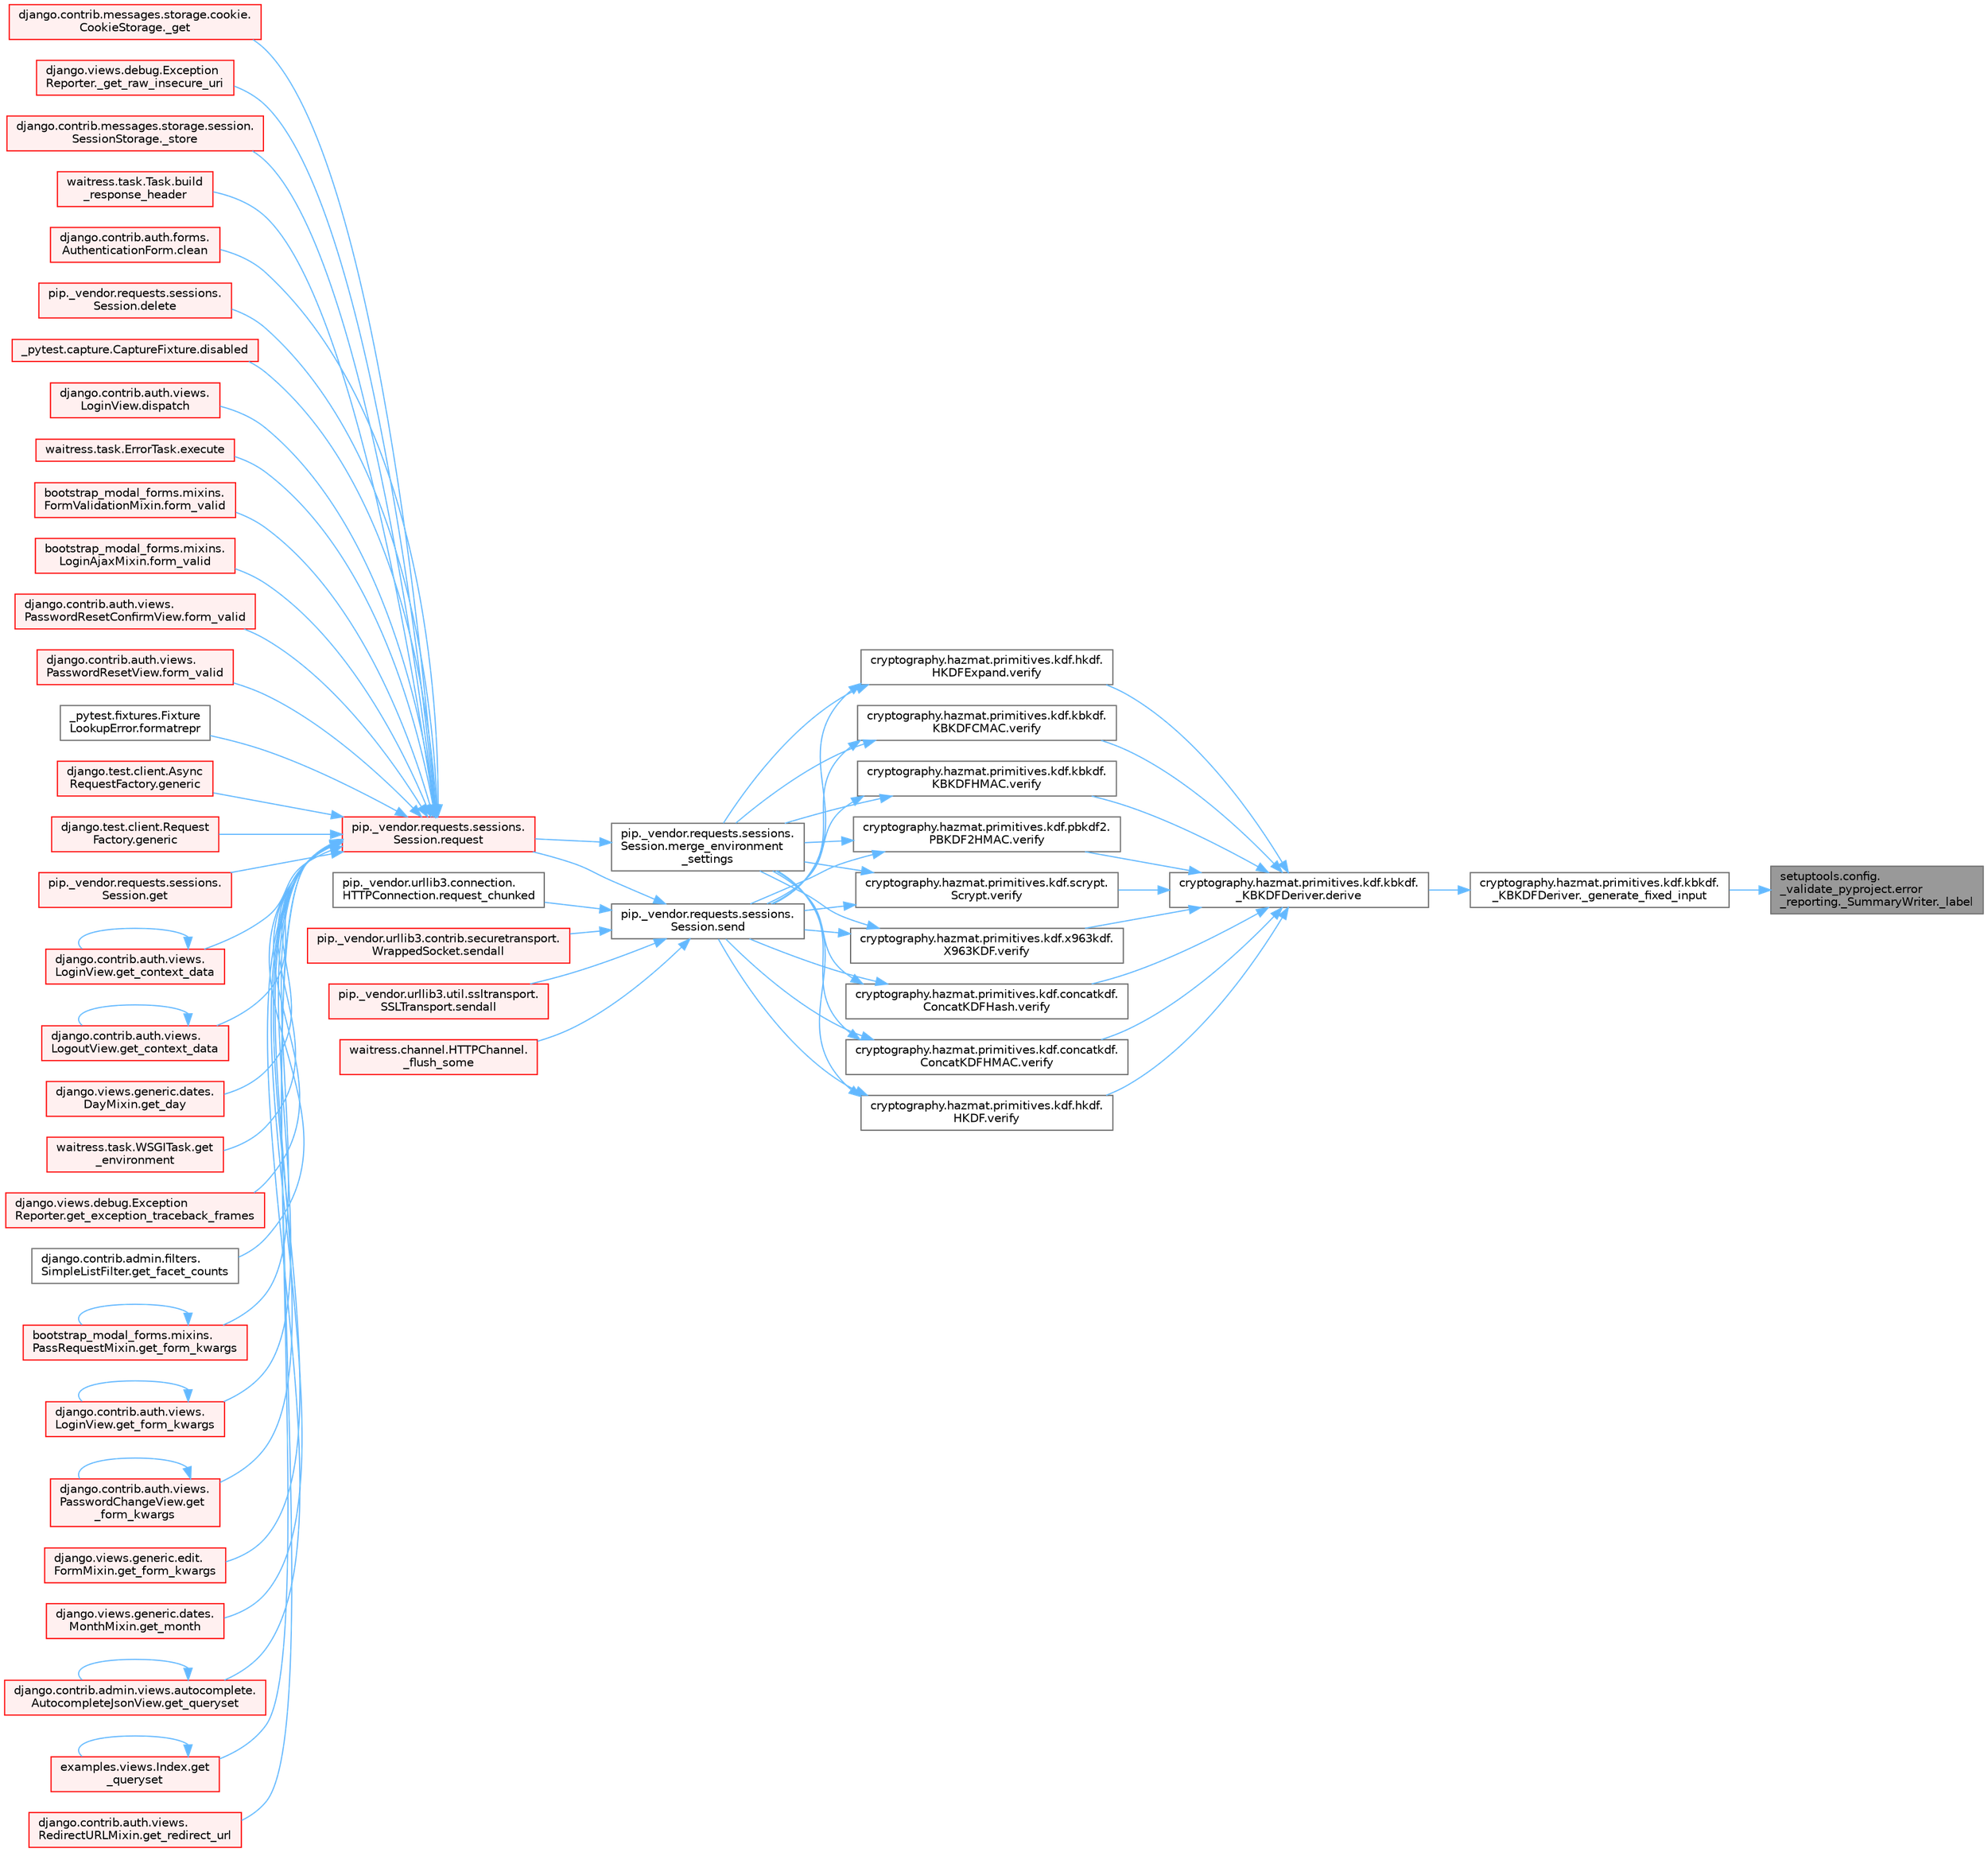 digraph "setuptools.config._validate_pyproject.error_reporting._SummaryWriter._label"
{
 // LATEX_PDF_SIZE
  bgcolor="transparent";
  edge [fontname=Helvetica,fontsize=10,labelfontname=Helvetica,labelfontsize=10];
  node [fontname=Helvetica,fontsize=10,shape=box,height=0.2,width=0.4];
  rankdir="RL";
  Node1 [id="Node000001",label="setuptools.config.\l_validate_pyproject.error\l_reporting._SummaryWriter._label",height=0.2,width=0.4,color="gray40", fillcolor="grey60", style="filled", fontcolor="black",tooltip=" "];
  Node1 -> Node2 [id="edge1_Node000001_Node000002",dir="back",color="steelblue1",style="solid",tooltip=" "];
  Node2 [id="Node000002",label="cryptography.hazmat.primitives.kdf.kbkdf.\l_KBKDFDeriver._generate_fixed_input",height=0.2,width=0.4,color="grey40", fillcolor="white", style="filled",URL="$classcryptography_1_1hazmat_1_1primitives_1_1kdf_1_1kbkdf_1_1___k_b_k_d_f_deriver.html#ae29dbef94394d2d3989c6a58e3390a30",tooltip=" "];
  Node2 -> Node3 [id="edge2_Node000002_Node000003",dir="back",color="steelblue1",style="solid",tooltip=" "];
  Node3 [id="Node000003",label="cryptography.hazmat.primitives.kdf.kbkdf.\l_KBKDFDeriver.derive",height=0.2,width=0.4,color="grey40", fillcolor="white", style="filled",URL="$classcryptography_1_1hazmat_1_1primitives_1_1kdf_1_1kbkdf_1_1___k_b_k_d_f_deriver.html#a44ae0bc2dd2e2a18aff4870c69dfcf14",tooltip=" "];
  Node3 -> Node4 [id="edge3_Node000003_Node000004",dir="back",color="steelblue1",style="solid",tooltip=" "];
  Node4 [id="Node000004",label="cryptography.hazmat.primitives.kdf.concatkdf.\lConcatKDFHash.verify",height=0.2,width=0.4,color="grey40", fillcolor="white", style="filled",URL="$classcryptography_1_1hazmat_1_1primitives_1_1kdf_1_1concatkdf_1_1_concat_k_d_f_hash.html#a872e664133e0cc33672c6fa5929f0bf8",tooltip=" "];
  Node4 -> Node5 [id="edge4_Node000004_Node000005",dir="back",color="steelblue1",style="solid",tooltip=" "];
  Node5 [id="Node000005",label="pip._vendor.requests.sessions.\lSession.merge_environment\l_settings",height=0.2,width=0.4,color="grey40", fillcolor="white", style="filled",URL="$classpip_1_1__vendor_1_1requests_1_1sessions_1_1_session.html#a1bbc07ae0fd8434a0ae651e3eb482be0",tooltip=" "];
  Node5 -> Node6 [id="edge5_Node000005_Node000006",dir="back",color="steelblue1",style="solid",tooltip=" "];
  Node6 [id="Node000006",label="pip._vendor.requests.sessions.\lSession.request",height=0.2,width=0.4,color="red", fillcolor="#FFF0F0", style="filled",URL="$classpip_1_1__vendor_1_1requests_1_1sessions_1_1_session.html#a3dddfa16e93faa1a1a553936d913482b",tooltip=" "];
  Node6 -> Node7 [id="edge6_Node000006_Node000007",dir="back",color="steelblue1",style="solid",tooltip=" "];
  Node7 [id="Node000007",label="django.contrib.messages.storage.cookie.\lCookieStorage._get",height=0.2,width=0.4,color="red", fillcolor="#FFF0F0", style="filled",URL="$classdjango_1_1contrib_1_1messages_1_1storage_1_1cookie_1_1_cookie_storage.html#a39d084f6072109675c9ef06c047174e8",tooltip=" "];
  Node6 -> Node127 [id="edge7_Node000006_Node000127",dir="back",color="steelblue1",style="solid",tooltip=" "];
  Node127 [id="Node000127",label="django.views.debug.Exception\lReporter._get_raw_insecure_uri",height=0.2,width=0.4,color="red", fillcolor="#FFF0F0", style="filled",URL="$classdjango_1_1views_1_1debug_1_1_exception_reporter.html#a7a7120cc6b92c3e1a0b855e351c30f42",tooltip=" "];
  Node6 -> Node131 [id="edge8_Node000006_Node000131",dir="back",color="steelblue1",style="solid",tooltip=" "];
  Node131 [id="Node000131",label="django.contrib.messages.storage.session.\lSessionStorage._store",height=0.2,width=0.4,color="red", fillcolor="#FFF0F0", style="filled",URL="$classdjango_1_1contrib_1_1messages_1_1storage_1_1session_1_1_session_storage.html#a371ed03facbc7ae28602ede4c99950d0",tooltip=" "];
  Node6 -> Node2450 [id="edge9_Node000006_Node002450",dir="back",color="steelblue1",style="solid",tooltip=" "];
  Node2450 [id="Node002450",label="waitress.task.Task.build\l_response_header",height=0.2,width=0.4,color="red", fillcolor="#FFF0F0", style="filled",URL="$classwaitress_1_1task_1_1_task.html#a4f20433be6bea4c797bfeb62408b997e",tooltip=" "];
  Node6 -> Node3063 [id="edge10_Node000006_Node003063",dir="back",color="steelblue1",style="solid",tooltip=" "];
  Node3063 [id="Node003063",label="django.contrib.auth.forms.\lAuthenticationForm.clean",height=0.2,width=0.4,color="red", fillcolor="#FFF0F0", style="filled",URL="$classdjango_1_1contrib_1_1auth_1_1forms_1_1_authentication_form.html#a92d28be6696caa8d1b7068eefe81793a",tooltip=" "];
  Node6 -> Node3064 [id="edge11_Node000006_Node003064",dir="back",color="steelblue1",style="solid",tooltip=" "];
  Node3064 [id="Node003064",label="pip._vendor.requests.sessions.\lSession.delete",height=0.2,width=0.4,color="red", fillcolor="#FFF0F0", style="filled",URL="$classpip_1_1__vendor_1_1requests_1_1sessions_1_1_session.html#abb6cd6b39dde48648dc875227e2e258e",tooltip=" "];
  Node6 -> Node3065 [id="edge12_Node000006_Node003065",dir="back",color="steelblue1",style="solid",tooltip=" "];
  Node3065 [id="Node003065",label="_pytest.capture.CaptureFixture.disabled",height=0.2,width=0.4,color="red", fillcolor="#FFF0F0", style="filled",URL="$class__pytest_1_1capture_1_1_capture_fixture.html#a3dda4f7495bd8fb93f4bd7dad2855d7f",tooltip=" "];
  Node6 -> Node2216 [id="edge13_Node000006_Node002216",dir="back",color="steelblue1",style="solid",tooltip=" "];
  Node2216 [id="Node002216",label="django.contrib.auth.views.\lLoginView.dispatch",height=0.2,width=0.4,color="red", fillcolor="#FFF0F0", style="filled",URL="$classdjango_1_1contrib_1_1auth_1_1views_1_1_login_view.html#a69a0b11a6598453586c755b32dfc02c3",tooltip=" "];
  Node6 -> Node3070 [id="edge14_Node000006_Node003070",dir="back",color="steelblue1",style="solid",tooltip=" "];
  Node3070 [id="Node003070",label="waitress.task.ErrorTask.execute",height=0.2,width=0.4,color="red", fillcolor="#FFF0F0", style="filled",URL="$classwaitress_1_1task_1_1_error_task.html#ad5c6d14c13ba3d33e82b1b138e634bb0",tooltip=" "];
  Node6 -> Node3071 [id="edge15_Node000006_Node003071",dir="back",color="steelblue1",style="solid",tooltip=" "];
  Node3071 [id="Node003071",label="bootstrap_modal_forms.mixins.\lFormValidationMixin.form_valid",height=0.2,width=0.4,color="red", fillcolor="#FFF0F0", style="filled",URL="$classbootstrap__modal__forms_1_1mixins_1_1_form_validation_mixin.html#a415bfd631a922d1368281b015e04ba4c",tooltip=" "];
  Node6 -> Node3072 [id="edge16_Node000006_Node003072",dir="back",color="steelblue1",style="solid",tooltip=" "];
  Node3072 [id="Node003072",label="bootstrap_modal_forms.mixins.\lLoginAjaxMixin.form_valid",height=0.2,width=0.4,color="red", fillcolor="#FFF0F0", style="filled",URL="$classbootstrap__modal__forms_1_1mixins_1_1_login_ajax_mixin.html#a1cba170b69b7fd25ca43d399c808725e",tooltip=" "];
  Node6 -> Node3073 [id="edge17_Node000006_Node003073",dir="back",color="steelblue1",style="solid",tooltip=" "];
  Node3073 [id="Node003073",label="django.contrib.auth.views.\lPasswordResetConfirmView.form_valid",height=0.2,width=0.4,color="red", fillcolor="#FFF0F0", style="filled",URL="$classdjango_1_1contrib_1_1auth_1_1views_1_1_password_reset_confirm_view.html#a6da228b477be1871236a83c005301b3c",tooltip=" "];
  Node6 -> Node3074 [id="edge18_Node000006_Node003074",dir="back",color="steelblue1",style="solid",tooltip=" "];
  Node3074 [id="Node003074",label="django.contrib.auth.views.\lPasswordResetView.form_valid",height=0.2,width=0.4,color="red", fillcolor="#FFF0F0", style="filled",URL="$classdjango_1_1contrib_1_1auth_1_1views_1_1_password_reset_view.html#a1beeb7e6b51b528c0c10b3a74c0d51e3",tooltip=" "];
  Node6 -> Node3075 [id="edge19_Node000006_Node003075",dir="back",color="steelblue1",style="solid",tooltip=" "];
  Node3075 [id="Node003075",label="_pytest.fixtures.Fixture\lLookupError.formatrepr",height=0.2,width=0.4,color="grey40", fillcolor="white", style="filled",URL="$class__pytest_1_1fixtures_1_1_fixture_lookup_error.html#a22b5af6283420cffbeff550a445d243a",tooltip=" "];
  Node6 -> Node3076 [id="edge20_Node000006_Node003076",dir="back",color="steelblue1",style="solid",tooltip=" "];
  Node3076 [id="Node003076",label="django.test.client.Async\lRequestFactory.generic",height=0.2,width=0.4,color="red", fillcolor="#FFF0F0", style="filled",URL="$classdjango_1_1test_1_1client_1_1_async_request_factory.html#a470d6888694e77c09bd7d8bf6d588233",tooltip=" "];
  Node6 -> Node3089 [id="edge21_Node000006_Node003089",dir="back",color="steelblue1",style="solid",tooltip=" "];
  Node3089 [id="Node003089",label="django.test.client.Request\lFactory.generic",height=0.2,width=0.4,color="red", fillcolor="#FFF0F0", style="filled",URL="$classdjango_1_1test_1_1client_1_1_request_factory.html#a24740fe264de91d8c4c1205c9172206d",tooltip=" "];
  Node6 -> Node3090 [id="edge22_Node000006_Node003090",dir="back",color="steelblue1",style="solid",tooltip=" "];
  Node3090 [id="Node003090",label="pip._vendor.requests.sessions.\lSession.get",height=0.2,width=0.4,color="red", fillcolor="#FFF0F0", style="filled",URL="$classpip_1_1__vendor_1_1requests_1_1sessions_1_1_session.html#ad86dcc9de47cd87bf70ecf0f2c537e53",tooltip=" "];
  Node6 -> Node3091 [id="edge23_Node000006_Node003091",dir="back",color="steelblue1",style="solid",tooltip=" "];
  Node3091 [id="Node003091",label="django.contrib.auth.views.\lLoginView.get_context_data",height=0.2,width=0.4,color="red", fillcolor="#FFF0F0", style="filled",URL="$classdjango_1_1contrib_1_1auth_1_1views_1_1_login_view.html#a5acd74035066c40850101f1d9643e328",tooltip=" "];
  Node3091 -> Node3091 [id="edge24_Node003091_Node003091",dir="back",color="steelblue1",style="solid",tooltip=" "];
  Node6 -> Node3092 [id="edge25_Node000006_Node003092",dir="back",color="steelblue1",style="solid",tooltip=" "];
  Node3092 [id="Node003092",label="django.contrib.auth.views.\lLogoutView.get_context_data",height=0.2,width=0.4,color="red", fillcolor="#FFF0F0", style="filled",URL="$classdjango_1_1contrib_1_1auth_1_1views_1_1_logout_view.html#afab0ac15cb452acb486a3f7b9747e43b",tooltip=" "];
  Node3092 -> Node3092 [id="edge26_Node003092_Node003092",dir="back",color="steelblue1",style="solid",tooltip=" "];
  Node6 -> Node3093 [id="edge27_Node000006_Node003093",dir="back",color="steelblue1",style="solid",tooltip=" "];
  Node3093 [id="Node003093",label="django.views.generic.dates.\lDayMixin.get_day",height=0.2,width=0.4,color="red", fillcolor="#FFF0F0", style="filled",URL="$classdjango_1_1views_1_1generic_1_1dates_1_1_day_mixin.html#a410db285b705518118df478a63fc572a",tooltip=" "];
  Node6 -> Node3094 [id="edge28_Node000006_Node003094",dir="back",color="steelblue1",style="solid",tooltip=" "];
  Node3094 [id="Node003094",label="waitress.task.WSGITask.get\l_environment",height=0.2,width=0.4,color="red", fillcolor="#FFF0F0", style="filled",URL="$classwaitress_1_1task_1_1_w_s_g_i_task.html#a9a1b4b87c8f7bee8209018ee7c743c26",tooltip=" "];
  Node6 -> Node2608 [id="edge29_Node000006_Node002608",dir="back",color="steelblue1",style="solid",tooltip=" "];
  Node2608 [id="Node002608",label="django.views.debug.Exception\lReporter.get_exception_traceback_frames",height=0.2,width=0.4,color="red", fillcolor="#FFF0F0", style="filled",URL="$classdjango_1_1views_1_1debug_1_1_exception_reporter.html#a326b08b3941038a5504f8e0a846bae68",tooltip=" "];
  Node6 -> Node3096 [id="edge30_Node000006_Node003096",dir="back",color="steelblue1",style="solid",tooltip=" "];
  Node3096 [id="Node003096",label="django.contrib.admin.filters.\lSimpleListFilter.get_facet_counts",height=0.2,width=0.4,color="grey40", fillcolor="white", style="filled",URL="$classdjango_1_1contrib_1_1admin_1_1filters_1_1_simple_list_filter.html#a97fd984f5668670f0887f81c30f9fda7",tooltip=" "];
  Node6 -> Node3097 [id="edge31_Node000006_Node003097",dir="back",color="steelblue1",style="solid",tooltip=" "];
  Node3097 [id="Node003097",label="bootstrap_modal_forms.mixins.\lPassRequestMixin.get_form_kwargs",height=0.2,width=0.4,color="red", fillcolor="#FFF0F0", style="filled",URL="$classbootstrap__modal__forms_1_1mixins_1_1_pass_request_mixin.html#ad4ae849823f332bb1016a8508cb34ee3",tooltip=" "];
  Node3097 -> Node3097 [id="edge32_Node003097_Node003097",dir="back",color="steelblue1",style="solid",tooltip=" "];
  Node6 -> Node3098 [id="edge33_Node000006_Node003098",dir="back",color="steelblue1",style="solid",tooltip=" "];
  Node3098 [id="Node003098",label="django.contrib.auth.views.\lLoginView.get_form_kwargs",height=0.2,width=0.4,color="red", fillcolor="#FFF0F0", style="filled",URL="$classdjango_1_1contrib_1_1auth_1_1views_1_1_login_view.html#a2eba98b8c16c8a98348679ea2c921d25",tooltip=" "];
  Node3098 -> Node3098 [id="edge34_Node003098_Node003098",dir="back",color="steelblue1",style="solid",tooltip=" "];
  Node6 -> Node3099 [id="edge35_Node000006_Node003099",dir="back",color="steelblue1",style="solid",tooltip=" "];
  Node3099 [id="Node003099",label="django.contrib.auth.views.\lPasswordChangeView.get\l_form_kwargs",height=0.2,width=0.4,color="red", fillcolor="#FFF0F0", style="filled",URL="$classdjango_1_1contrib_1_1auth_1_1views_1_1_password_change_view.html#a553cf3e37e5a2c05db774e580cbcc038",tooltip=" "];
  Node3099 -> Node3099 [id="edge36_Node003099_Node003099",dir="back",color="steelblue1",style="solid",tooltip=" "];
  Node6 -> Node1855 [id="edge37_Node000006_Node001855",dir="back",color="steelblue1",style="solid",tooltip=" "];
  Node1855 [id="Node001855",label="django.views.generic.edit.\lFormMixin.get_form_kwargs",height=0.2,width=0.4,color="red", fillcolor="#FFF0F0", style="filled",URL="$classdjango_1_1views_1_1generic_1_1edit_1_1_form_mixin.html#a7e8c141b6c4efa8727e7f06322969249",tooltip=" "];
  Node6 -> Node3100 [id="edge38_Node000006_Node003100",dir="back",color="steelblue1",style="solid",tooltip=" "];
  Node3100 [id="Node003100",label="django.views.generic.dates.\lMonthMixin.get_month",height=0.2,width=0.4,color="red", fillcolor="#FFF0F0", style="filled",URL="$classdjango_1_1views_1_1generic_1_1dates_1_1_month_mixin.html#add54a3d80358c6e643ac264d97d4f2a7",tooltip=" "];
  Node6 -> Node3101 [id="edge39_Node000006_Node003101",dir="back",color="steelblue1",style="solid",tooltip=" "];
  Node3101 [id="Node003101",label="django.contrib.admin.views.autocomplete.\lAutocompleteJsonView.get_queryset",height=0.2,width=0.4,color="red", fillcolor="#FFF0F0", style="filled",URL="$classdjango_1_1contrib_1_1admin_1_1views_1_1autocomplete_1_1_autocomplete_json_view.html#a6eb5abbd3b2e8b252a4ce9ca2680f3d3",tooltip=" "];
  Node3101 -> Node3101 [id="edge40_Node003101_Node003101",dir="back",color="steelblue1",style="solid",tooltip=" "];
  Node6 -> Node3102 [id="edge41_Node000006_Node003102",dir="back",color="steelblue1",style="solid",tooltip=" "];
  Node3102 [id="Node003102",label="examples.views.Index.get\l_queryset",height=0.2,width=0.4,color="red", fillcolor="#FFF0F0", style="filled",URL="$classexamples_1_1views_1_1_index.html#a288026bb9059b37dca786922296dfcd3",tooltip=" "];
  Node3102 -> Node3102 [id="edge42_Node003102_Node003102",dir="back",color="steelblue1",style="solid",tooltip=" "];
  Node6 -> Node3103 [id="edge43_Node000006_Node003103",dir="back",color="steelblue1",style="solid",tooltip=" "];
  Node3103 [id="Node003103",label="django.contrib.auth.views.\lRedirectURLMixin.get_redirect_url",height=0.2,width=0.4,color="red", fillcolor="#FFF0F0", style="filled",URL="$classdjango_1_1contrib_1_1auth_1_1views_1_1_redirect_u_r_l_mixin.html#a5598a164f9f21e7329630fad5e5c4c77",tooltip=" "];
  Node4 -> Node1768 [id="edge44_Node000004_Node001768",dir="back",color="steelblue1",style="solid",tooltip=" "];
  Node1768 [id="Node001768",label="pip._vendor.requests.sessions.\lSession.send",height=0.2,width=0.4,color="grey40", fillcolor="white", style="filled",URL="$classpip_1_1__vendor_1_1requests_1_1sessions_1_1_session.html#ac53877008b8d3c6901be36033885124c",tooltip=" "];
  Node1768 -> Node94 [id="edge45_Node001768_Node000094",dir="back",color="steelblue1",style="solid",tooltip=" "];
  Node94 [id="Node000094",label="waitress.channel.HTTPChannel.\l_flush_some",height=0.2,width=0.4,color="red", fillcolor="#FFF0F0", style="filled",URL="$classwaitress_1_1channel_1_1_h_t_t_p_channel.html#af4abc69cb0ebdecacfe3e79bda37a43f",tooltip=" "];
  Node1768 -> Node6 [id="edge46_Node001768_Node000006",dir="back",color="steelblue1",style="solid",tooltip=" "];
  Node1768 -> Node101 [id="edge47_Node001768_Node000101",dir="back",color="steelblue1",style="solid",tooltip=" "];
  Node101 [id="Node000101",label="pip._vendor.urllib3.connection.\lHTTPConnection.request_chunked",height=0.2,width=0.4,color="grey40", fillcolor="white", style="filled",URL="$classpip_1_1__vendor_1_1urllib3_1_1connection_1_1_h_t_t_p_connection.html#a9af6f422554c315fcde06d65e97becfc",tooltip=" "];
  Node1768 -> Node102 [id="edge48_Node001768_Node000102",dir="back",color="steelblue1",style="solid",tooltip=" "];
  Node102 [id="Node000102",label="pip._vendor.urllib3.contrib.securetransport.\lWrappedSocket.sendall",height=0.2,width=0.4,color="red", fillcolor="#FFF0F0", style="filled",URL="$classpip_1_1__vendor_1_1urllib3_1_1contrib_1_1securetransport_1_1_wrapped_socket.html#a67b9b212d8bdb9f37e14c33d3c28ce8e",tooltip=" "];
  Node1768 -> Node103 [id="edge49_Node001768_Node000103",dir="back",color="steelblue1",style="solid",tooltip=" "];
  Node103 [id="Node000103",label="pip._vendor.urllib3.util.ssltransport.\lSSLTransport.sendall",height=0.2,width=0.4,color="red", fillcolor="#FFF0F0", style="filled",URL="$classpip_1_1__vendor_1_1urllib3_1_1util_1_1ssltransport_1_1_s_s_l_transport.html#a6127132ecea729b7d77e99c6c6eac732",tooltip=" "];
  Node3 -> Node3172 [id="edge50_Node000003_Node003172",dir="back",color="steelblue1",style="solid",tooltip=" "];
  Node3172 [id="Node003172",label="cryptography.hazmat.primitives.kdf.concatkdf.\lConcatKDFHMAC.verify",height=0.2,width=0.4,color="grey40", fillcolor="white", style="filled",URL="$classcryptography_1_1hazmat_1_1primitives_1_1kdf_1_1concatkdf_1_1_concat_k_d_f_h_m_a_c.html#aa6a81903e1b96874301933bc996c78bd",tooltip=" "];
  Node3172 -> Node5 [id="edge51_Node003172_Node000005",dir="back",color="steelblue1",style="solid",tooltip=" "];
  Node3172 -> Node1768 [id="edge52_Node003172_Node001768",dir="back",color="steelblue1",style="solid",tooltip=" "];
  Node3 -> Node3173 [id="edge53_Node000003_Node003173",dir="back",color="steelblue1",style="solid",tooltip=" "];
  Node3173 [id="Node003173",label="cryptography.hazmat.primitives.kdf.hkdf.\lHKDF.verify",height=0.2,width=0.4,color="grey40", fillcolor="white", style="filled",URL="$classcryptography_1_1hazmat_1_1primitives_1_1kdf_1_1hkdf_1_1_h_k_d_f.html#a7ac8bf663d79e3c30b68d44331902304",tooltip=" "];
  Node3173 -> Node5 [id="edge54_Node003173_Node000005",dir="back",color="steelblue1",style="solid",tooltip=" "];
  Node3173 -> Node1768 [id="edge55_Node003173_Node001768",dir="back",color="steelblue1",style="solid",tooltip=" "];
  Node3 -> Node3174 [id="edge56_Node000003_Node003174",dir="back",color="steelblue1",style="solid",tooltip=" "];
  Node3174 [id="Node003174",label="cryptography.hazmat.primitives.kdf.hkdf.\lHKDFExpand.verify",height=0.2,width=0.4,color="grey40", fillcolor="white", style="filled",URL="$classcryptography_1_1hazmat_1_1primitives_1_1kdf_1_1hkdf_1_1_h_k_d_f_expand.html#a74f916e6649372a432769965a7e01fea",tooltip=" "];
  Node3174 -> Node5 [id="edge57_Node003174_Node000005",dir="back",color="steelblue1",style="solid",tooltip=" "];
  Node3174 -> Node1768 [id="edge58_Node003174_Node001768",dir="back",color="steelblue1",style="solid",tooltip=" "];
  Node3 -> Node3175 [id="edge59_Node000003_Node003175",dir="back",color="steelblue1",style="solid",tooltip=" "];
  Node3175 [id="Node003175",label="cryptography.hazmat.primitives.kdf.kbkdf.\lKBKDFCMAC.verify",height=0.2,width=0.4,color="grey40", fillcolor="white", style="filled",URL="$classcryptography_1_1hazmat_1_1primitives_1_1kdf_1_1kbkdf_1_1_k_b_k_d_f_c_m_a_c.html#ab97e9dff30b4fe2752f1457c582fb0e3",tooltip=" "];
  Node3175 -> Node5 [id="edge60_Node003175_Node000005",dir="back",color="steelblue1",style="solid",tooltip=" "];
  Node3175 -> Node1768 [id="edge61_Node003175_Node001768",dir="back",color="steelblue1",style="solid",tooltip=" "];
  Node3 -> Node3176 [id="edge62_Node000003_Node003176",dir="back",color="steelblue1",style="solid",tooltip=" "];
  Node3176 [id="Node003176",label="cryptography.hazmat.primitives.kdf.kbkdf.\lKBKDFHMAC.verify",height=0.2,width=0.4,color="grey40", fillcolor="white", style="filled",URL="$classcryptography_1_1hazmat_1_1primitives_1_1kdf_1_1kbkdf_1_1_k_b_k_d_f_h_m_a_c.html#a34c59907c93650471d5ef56197cc0522",tooltip=" "];
  Node3176 -> Node5 [id="edge63_Node003176_Node000005",dir="back",color="steelblue1",style="solid",tooltip=" "];
  Node3176 -> Node1768 [id="edge64_Node003176_Node001768",dir="back",color="steelblue1",style="solid",tooltip=" "];
  Node3 -> Node3177 [id="edge65_Node000003_Node003177",dir="back",color="steelblue1",style="solid",tooltip=" "];
  Node3177 [id="Node003177",label="cryptography.hazmat.primitives.kdf.pbkdf2.\lPBKDF2HMAC.verify",height=0.2,width=0.4,color="grey40", fillcolor="white", style="filled",URL="$classcryptography_1_1hazmat_1_1primitives_1_1kdf_1_1pbkdf2_1_1_p_b_k_d_f2_h_m_a_c.html#a26ff66523aee7cc3fca19575bd6e7d8d",tooltip=" "];
  Node3177 -> Node5 [id="edge66_Node003177_Node000005",dir="back",color="steelblue1",style="solid",tooltip=" "];
  Node3177 -> Node1768 [id="edge67_Node003177_Node001768",dir="back",color="steelblue1",style="solid",tooltip=" "];
  Node3 -> Node3178 [id="edge68_Node000003_Node003178",dir="back",color="steelblue1",style="solid",tooltip=" "];
  Node3178 [id="Node003178",label="cryptography.hazmat.primitives.kdf.scrypt.\lScrypt.verify",height=0.2,width=0.4,color="grey40", fillcolor="white", style="filled",URL="$classcryptography_1_1hazmat_1_1primitives_1_1kdf_1_1scrypt_1_1_scrypt.html#ae148c4ac37fb38bf45f8c62fde18a9f7",tooltip=" "];
  Node3178 -> Node5 [id="edge69_Node003178_Node000005",dir="back",color="steelblue1",style="solid",tooltip=" "];
  Node3178 -> Node1768 [id="edge70_Node003178_Node001768",dir="back",color="steelblue1",style="solid",tooltip=" "];
  Node3 -> Node3179 [id="edge71_Node000003_Node003179",dir="back",color="steelblue1",style="solid",tooltip=" "];
  Node3179 [id="Node003179",label="cryptography.hazmat.primitives.kdf.x963kdf.\lX963KDF.verify",height=0.2,width=0.4,color="grey40", fillcolor="white", style="filled",URL="$classcryptography_1_1hazmat_1_1primitives_1_1kdf_1_1x963kdf_1_1_x963_k_d_f.html#a8b414f7fece75f6a933b19e9240d695d",tooltip=" "];
  Node3179 -> Node5 [id="edge72_Node003179_Node000005",dir="back",color="steelblue1",style="solid",tooltip=" "];
  Node3179 -> Node1768 [id="edge73_Node003179_Node001768",dir="back",color="steelblue1",style="solid",tooltip=" "];
}

